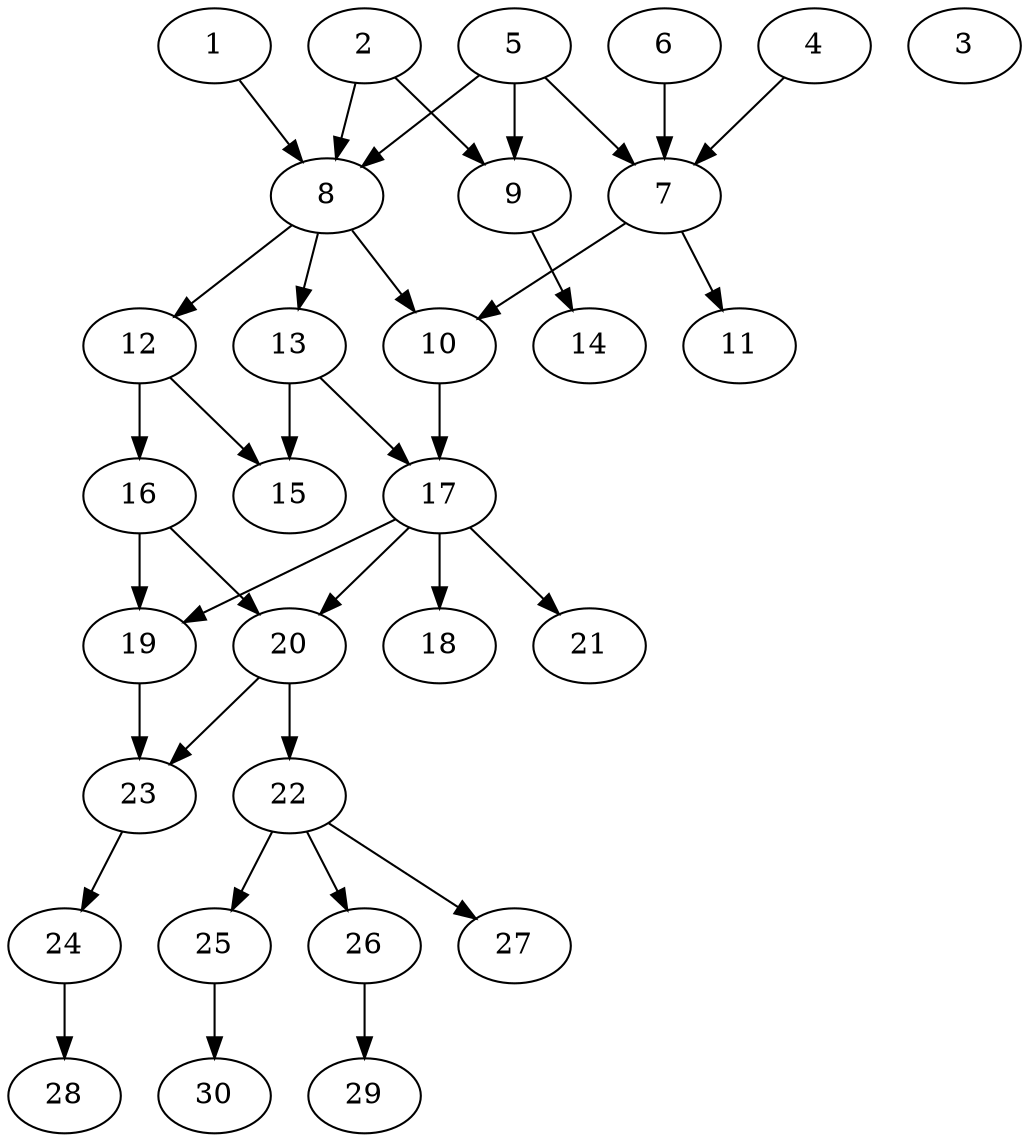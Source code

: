// DAG automatically generated by daggen at Fri Jul 29 10:40:32 2022
// daggen.exe --dot -n 30 --ccr 0.5 --fat 0.5 --regular 0.5 --density 0.5 -o data\30/random_30_72.gv 
digraph G {
  1 [compute_size="44732825600", trans_size="88778", result_size="1024", ram="7379840",alpha="0.18"]
  1 -> 8 [size ="1024"]
  2 [compute_size="8197701632", trans_size="804239", result_size="74752", ram="30130832",alpha="0.03"]
  2 -> 8 [size ="74752"]
  2 -> 9 [size ="74752"]
  3 [compute_size="8589934592", trans_size="417097", result_size="0", ram="32760272",alpha="0.01"]
  4 [compute_size="549755813888", trans_size="89322", result_size="91136", ram="2981072",alpha="0.06"]
  4 -> 7 [size ="91136"]
  5 [compute_size="520354791424", trans_size="344784", result_size="91136", ram="41625920",alpha="0.17"]
  5 -> 7 [size ="91136"]
  5 -> 8 [size ="91136"]
  5 -> 9 [size ="91136"]
  6 [compute_size="8589934592", trans_size="560797", result_size="70656", ram="13463984",alpha="0.13"]
  6 -> 7 [size ="70656"]
  7 [compute_size="7431127040", trans_size="784035", result_size="74752", ram="21982736",alpha="0.06"]
  7 -> 10 [size ="74752"]
  7 -> 11 [size ="74752"]
  8 [compute_size="588873728", trans_size="174870", result_size="70656", ram="24474368",alpha="0.16"]
  8 -> 10 [size ="70656"]
  8 -> 12 [size ="70656"]
  8 -> 13 [size ="70656"]
  9 [compute_size="1073741824000", trans_size="4509", result_size="1024", ram="17667920",alpha="0.03"]
  9 -> 14 [size ="1024"]
  10 [compute_size="30866770933", trans_size="292227", result_size="29696", ram="41496032",alpha="0.05"]
  10 -> 17 [size ="29696"]
  11 [compute_size="1307967488", trans_size="285546", result_size="0", ram="2437760",alpha="0.13"]
  12 [compute_size="549755813888", trans_size="861399", result_size="91136", ram="30536336",alpha="0.15"]
  12 -> 15 [size ="91136"]
  12 -> 16 [size ="91136"]
  13 [compute_size="549755813888", trans_size="444750", result_size="91136", ram="36808976",alpha="0.17"]
  13 -> 15 [size ="91136"]
  13 -> 17 [size ="91136"]
  14 [compute_size="28991029248", trans_size="481834", result_size="0", ram="45015680",alpha="0.12"]
  15 [compute_size="8589934592", trans_size="857531", result_size="0", ram="21510704",alpha="0.13"]
  16 [compute_size="3612303360", trans_size="986429", result_size="29696", ram="44146064",alpha="0.09"]
  16 -> 19 [size ="29696"]
  16 -> 20 [size ="29696"]
  17 [compute_size="8589934592", trans_size="965713", result_size="70656", ram="48362672",alpha="0.08"]
  17 -> 18 [size ="70656"]
  17 -> 19 [size ="70656"]
  17 -> 20 [size ="70656"]
  17 -> 21 [size ="70656"]
  18 [compute_size="1073741824000", trans_size="994229", result_size="0", ram="1371728",alpha="0.10"]
  19 [compute_size="57445711872", trans_size="176309", result_size="74752", ram="39582560",alpha="0.20"]
  19 -> 23 [size ="74752"]
  20 [compute_size="68719476736", trans_size="71803", result_size="74752", ram="44925392",alpha="0.16"]
  20 -> 22 [size ="74752"]
  20 -> 23 [size ="74752"]
  21 [compute_size="231928233984", trans_size="1004843", result_size="0", ram="39649088",alpha="0.17"]
  22 [compute_size="32074519400", trans_size="48114", result_size="29696", ram="35248736",alpha="0.13"]
  22 -> 25 [size ="29696"]
  22 -> 26 [size ="29696"]
  22 -> 27 [size ="29696"]
  23 [compute_size="2367881216", trans_size="223047", result_size="74752", ram="6478544",alpha="0.08"]
  23 -> 24 [size ="74752"]
  24 [compute_size="3029630976", trans_size="1028819", result_size="74752", ram="34222304",alpha="0.05"]
  24 -> 28 [size ="74752"]
  25 [compute_size="382755081911", trans_size="386407", result_size="13312", ram="50779856",alpha="0.19"]
  25 -> 30 [size ="13312"]
  26 [compute_size="12572876800", trans_size="652995", result_size="1024", ram="32820464",alpha="0.03"]
  26 -> 29 [size ="1024"]
  27 [compute_size="28991029248", trans_size="266045", result_size="0", ram="22240928",alpha="0.16"]
  28 [compute_size="549755813888", trans_size="423171", result_size="0", ram="28825616",alpha="0.03"]
  29 [compute_size="7696691200", trans_size="749604", result_size="0", ram="14289248",alpha="0.05"]
  30 [compute_size="134217728000", trans_size="416042", result_size="0", ram="15024224",alpha="0.05"]
}
